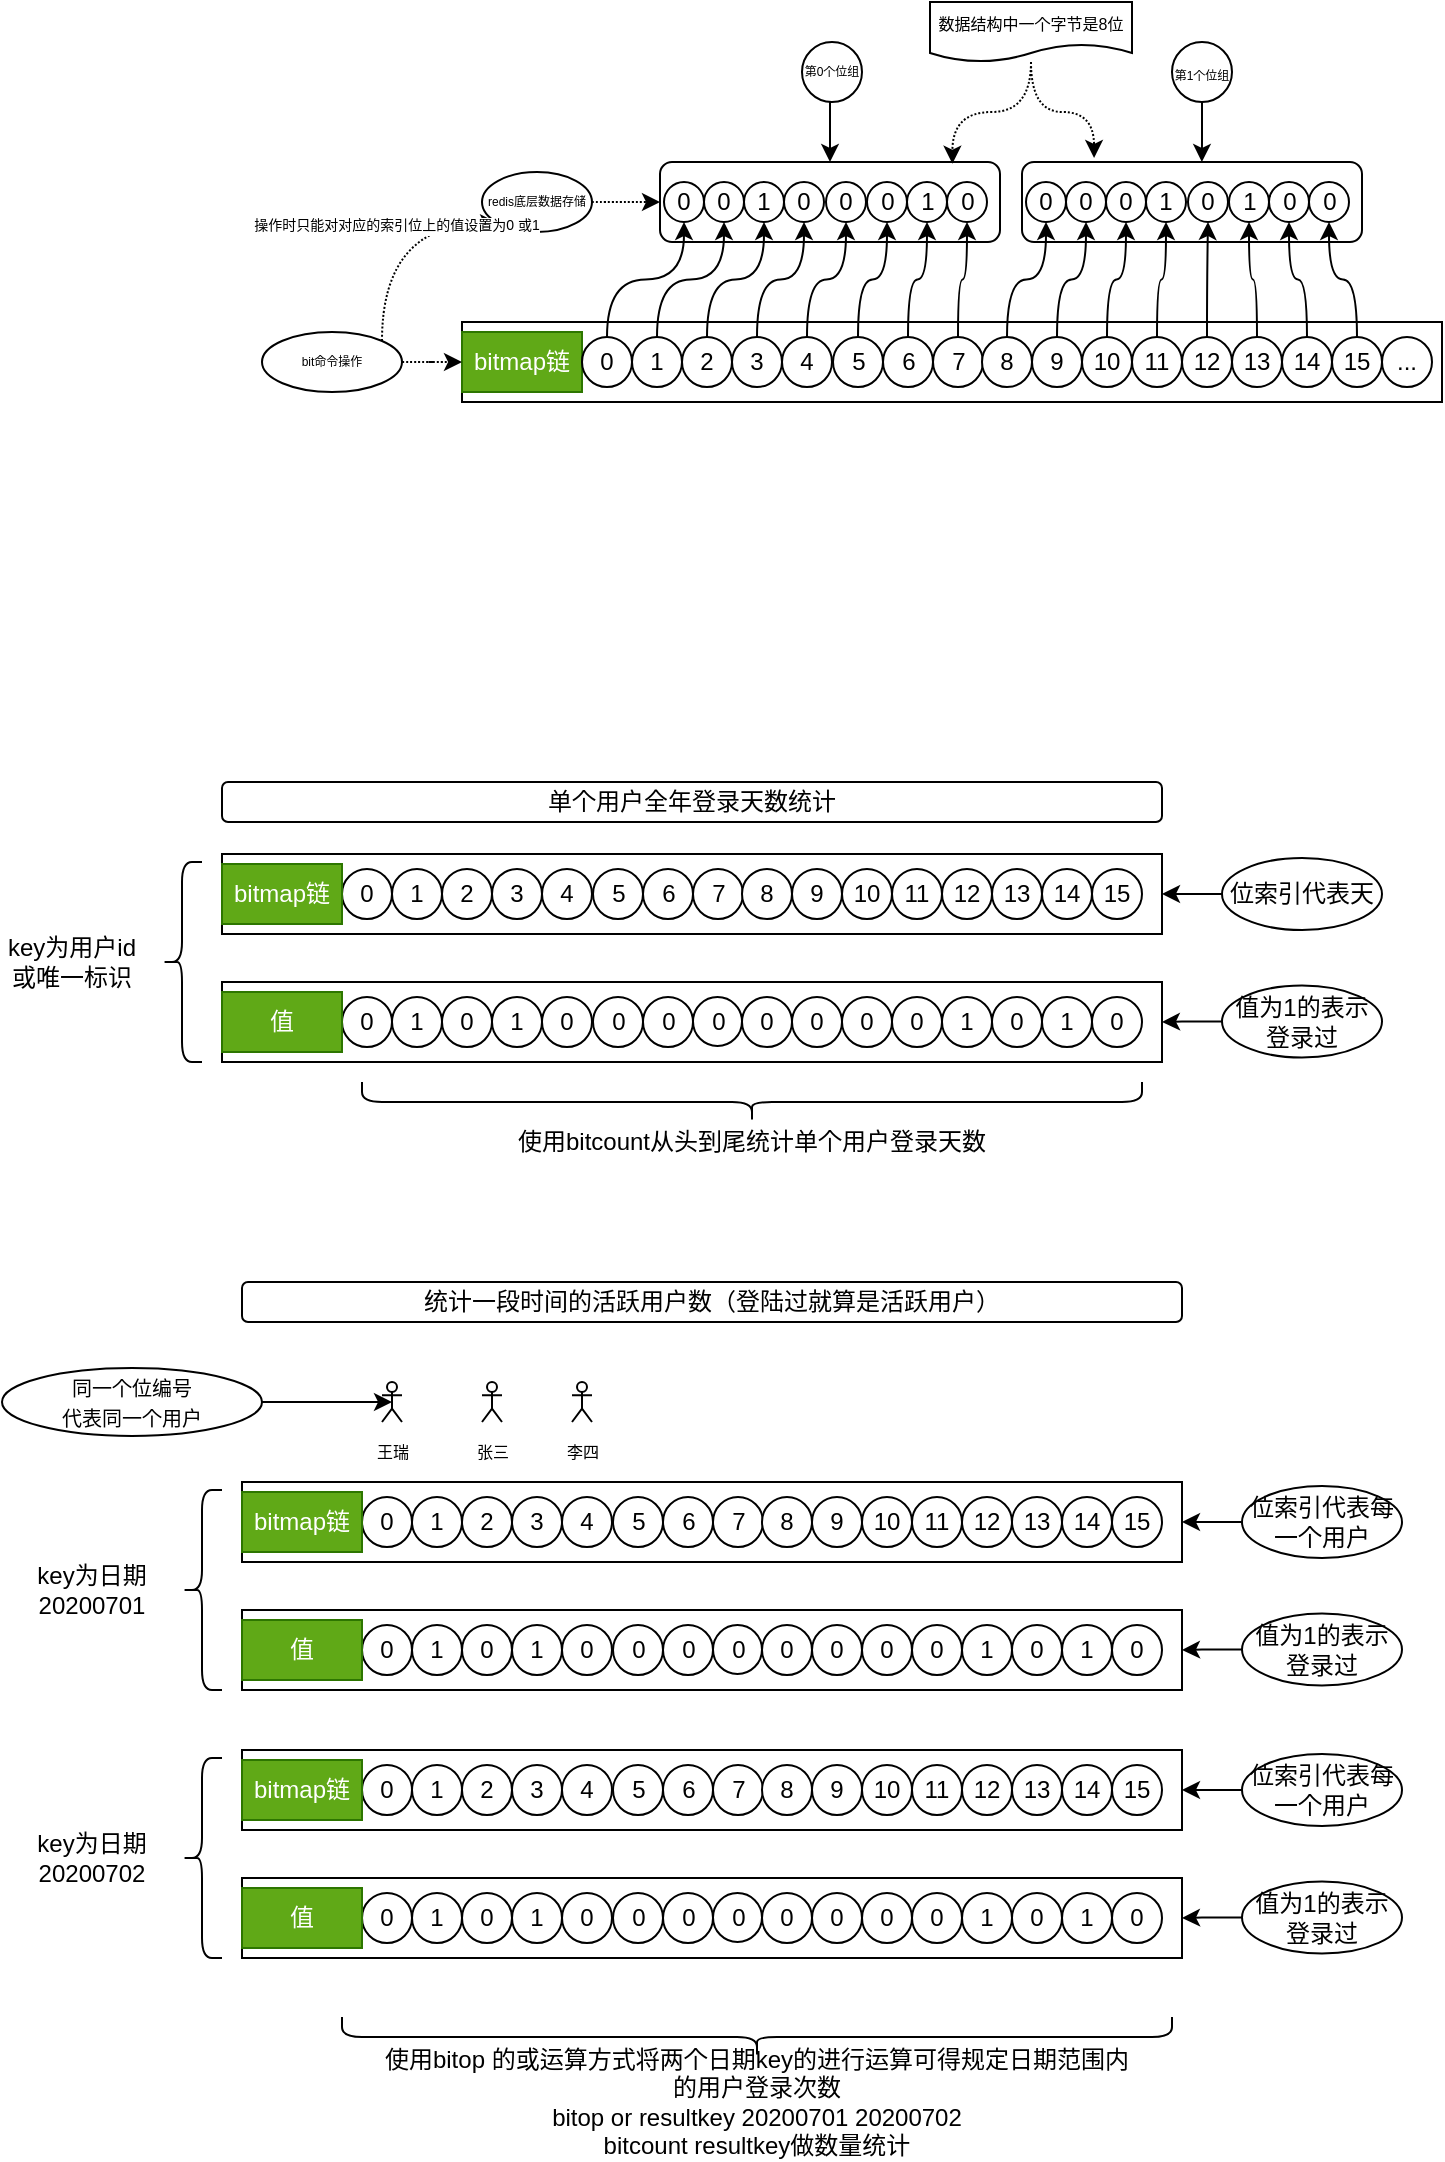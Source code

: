 <mxfile version="13.3.5" type="device"><diagram id="A6PRHj5YAIt4i4Cp0QcX" name="Page-1"><mxGraphModel dx="1576" dy="563" grid="1" gridSize="10" guides="1" tooltips="1" connect="1" arrows="1" fold="1" page="1" pageScale="1" pageWidth="827" pageHeight="1169" math="0" shadow="0"><root><mxCell id="0"/><mxCell id="1" parent="0"/><mxCell id="2470oR53ePJFL-Q6eZkS-3" value="" style="rounded=0;whiteSpace=wrap;html=1;" parent="1" vertex="1"><mxGeometry x="60" y="280" width="490" height="40" as="geometry"/></mxCell><mxCell id="2470oR53ePJFL-Q6eZkS-70" style="edgeStyle=orthogonalEdgeStyle;rounded=0;orthogonalLoop=1;jettySize=auto;html=1;exitX=0.5;exitY=1;exitDx=0;exitDy=0;entryX=0.5;entryY=0;entryDx=0;entryDy=0;fontSize=6;" parent="1" source="2470oR53ePJFL-Q6eZkS-4" target="2470oR53ePJFL-Q6eZkS-1" edge="1"><mxGeometry relative="1" as="geometry"/></mxCell><mxCell id="2470oR53ePJFL-Q6eZkS-4" value="第0个位组" style="ellipse;whiteSpace=wrap;html=1;aspect=fixed;fontSize=6;" parent="1" vertex="1"><mxGeometry x="230" y="140" width="30" height="30" as="geometry"/></mxCell><mxCell id="2470oR53ePJFL-Q6eZkS-71" style="edgeStyle=orthogonalEdgeStyle;rounded=0;orthogonalLoop=1;jettySize=auto;html=1;entryX=0.529;entryY=0;entryDx=0;entryDy=0;entryPerimeter=0;fontSize=6;" parent="1" source="2470oR53ePJFL-Q6eZkS-6" target="2470oR53ePJFL-Q6eZkS-61" edge="1"><mxGeometry relative="1" as="geometry"/></mxCell><mxCell id="2470oR53ePJFL-Q6eZkS-6" value="&lt;span style=&quot;font-size: 6px&quot;&gt;第1个位组&lt;/span&gt;" style="ellipse;whiteSpace=wrap;html=1;aspect=fixed;" parent="1" vertex="1"><mxGeometry x="415" y="140" width="30" height="30" as="geometry"/></mxCell><mxCell id="2470oR53ePJFL-Q6eZkS-7" value="bitmap链" style="rounded=0;whiteSpace=wrap;html=1;fillColor=#60a917;strokeColor=#2D7600;fontColor=#ffffff;" parent="1" vertex="1"><mxGeometry x="60" y="285" width="60" height="30" as="geometry"/></mxCell><mxCell id="2470oR53ePJFL-Q6eZkS-8" value="0" style="ellipse;whiteSpace=wrap;html=1;aspect=fixed;" parent="1" vertex="1"><mxGeometry x="120" y="287.5" width="25" height="25" as="geometry"/></mxCell><mxCell id="2470oR53ePJFL-Q6eZkS-9" value="1" style="ellipse;whiteSpace=wrap;html=1;aspect=fixed;" parent="1" vertex="1"><mxGeometry x="145" y="287.5" width="25" height="25" as="geometry"/></mxCell><mxCell id="2470oR53ePJFL-Q6eZkS-10" value="2" style="ellipse;whiteSpace=wrap;html=1;aspect=fixed;" parent="1" vertex="1"><mxGeometry x="170" y="287.5" width="25" height="25" as="geometry"/></mxCell><mxCell id="2470oR53ePJFL-Q6eZkS-11" value="3" style="ellipse;whiteSpace=wrap;html=1;aspect=fixed;" parent="1" vertex="1"><mxGeometry x="195" y="287.5" width="25" height="25" as="geometry"/></mxCell><mxCell id="2470oR53ePJFL-Q6eZkS-12" value="4" style="ellipse;whiteSpace=wrap;html=1;aspect=fixed;" parent="1" vertex="1"><mxGeometry x="220" y="287.5" width="25" height="25" as="geometry"/></mxCell><mxCell id="2470oR53ePJFL-Q6eZkS-13" value="5" style="ellipse;whiteSpace=wrap;html=1;aspect=fixed;" parent="1" vertex="1"><mxGeometry x="245.5" y="287.5" width="25" height="25" as="geometry"/></mxCell><mxCell id="2470oR53ePJFL-Q6eZkS-14" value="6" style="ellipse;whiteSpace=wrap;html=1;aspect=fixed;" parent="1" vertex="1"><mxGeometry x="270.5" y="287.5" width="25" height="25" as="geometry"/></mxCell><mxCell id="2470oR53ePJFL-Q6eZkS-15" value="7" style="ellipse;whiteSpace=wrap;html=1;aspect=fixed;" parent="1" vertex="1"><mxGeometry x="295.5" y="287.5" width="25" height="25" as="geometry"/></mxCell><mxCell id="2470oR53ePJFL-Q6eZkS-16" value="8" style="ellipse;whiteSpace=wrap;html=1;aspect=fixed;" parent="1" vertex="1"><mxGeometry x="320" y="287.5" width="25" height="25" as="geometry"/></mxCell><mxCell id="2470oR53ePJFL-Q6eZkS-17" value="9" style="ellipse;whiteSpace=wrap;html=1;aspect=fixed;" parent="1" vertex="1"><mxGeometry x="345" y="287.5" width="25" height="25" as="geometry"/></mxCell><mxCell id="2470oR53ePJFL-Q6eZkS-18" value="10" style="ellipse;whiteSpace=wrap;html=1;aspect=fixed;" parent="1" vertex="1"><mxGeometry x="370" y="287.5" width="25" height="25" as="geometry"/></mxCell><mxCell id="2470oR53ePJFL-Q6eZkS-19" value="11" style="ellipse;whiteSpace=wrap;html=1;aspect=fixed;" parent="1" vertex="1"><mxGeometry x="395" y="287.5" width="25" height="25" as="geometry"/></mxCell><mxCell id="2470oR53ePJFL-Q6eZkS-20" value="12" style="ellipse;whiteSpace=wrap;html=1;aspect=fixed;" parent="1" vertex="1"><mxGeometry x="420" y="287.5" width="25" height="25" as="geometry"/></mxCell><mxCell id="2470oR53ePJFL-Q6eZkS-21" value="13" style="ellipse;whiteSpace=wrap;html=1;aspect=fixed;" parent="1" vertex="1"><mxGeometry x="445" y="287.5" width="25" height="25" as="geometry"/></mxCell><mxCell id="2470oR53ePJFL-Q6eZkS-22" value="14" style="ellipse;whiteSpace=wrap;html=1;aspect=fixed;" parent="1" vertex="1"><mxGeometry x="470" y="287.5" width="25" height="25" as="geometry"/></mxCell><mxCell id="2470oR53ePJFL-Q6eZkS-23" value="15" style="ellipse;whiteSpace=wrap;html=1;aspect=fixed;" parent="1" vertex="1"><mxGeometry x="495" y="287.5" width="25" height="25" as="geometry"/></mxCell><mxCell id="2470oR53ePJFL-Q6eZkS-24" value="..." style="ellipse;whiteSpace=wrap;html=1;aspect=fixed;gradientColor=none;" parent="1" vertex="1"><mxGeometry x="520" y="287.5" width="25" height="25" as="geometry"/></mxCell><mxCell id="2470oR53ePJFL-Q6eZkS-58" value="" style="group" parent="1" vertex="1" connectable="0"><mxGeometry x="159" y="200" width="170" height="40" as="geometry"/></mxCell><mxCell id="2470oR53ePJFL-Q6eZkS-47" value="" style="group" parent="2470oR53ePJFL-Q6eZkS-58" vertex="1" connectable="0"><mxGeometry width="170" height="40" as="geometry"/></mxCell><mxCell id="2470oR53ePJFL-Q6eZkS-1" value="" style="rounded=1;whiteSpace=wrap;html=1;" parent="2470oR53ePJFL-Q6eZkS-47" vertex="1"><mxGeometry width="170" height="40" as="geometry"/></mxCell><mxCell id="2470oR53ePJFL-Q6eZkS-30" value="0" style="ellipse;whiteSpace=wrap;html=1;aspect=fixed;" parent="2470oR53ePJFL-Q6eZkS-47" vertex="1"><mxGeometry x="2" y="10" width="20" height="20" as="geometry"/></mxCell><mxCell id="2470oR53ePJFL-Q6eZkS-31" value="0" style="ellipse;whiteSpace=wrap;html=1;aspect=fixed;" parent="2470oR53ePJFL-Q6eZkS-47" vertex="1"><mxGeometry x="22" y="10" width="20" height="20" as="geometry"/></mxCell><mxCell id="2470oR53ePJFL-Q6eZkS-32" value="1" style="ellipse;whiteSpace=wrap;html=1;aspect=fixed;" parent="2470oR53ePJFL-Q6eZkS-47" vertex="1"><mxGeometry x="42" y="10" width="20" height="20" as="geometry"/></mxCell><mxCell id="2470oR53ePJFL-Q6eZkS-33" value="0" style="ellipse;whiteSpace=wrap;html=1;aspect=fixed;" parent="2470oR53ePJFL-Q6eZkS-47" vertex="1"><mxGeometry x="62" y="10" width="20" height="20" as="geometry"/></mxCell><mxCell id="2470oR53ePJFL-Q6eZkS-34" value="0" style="ellipse;whiteSpace=wrap;html=1;aspect=fixed;" parent="2470oR53ePJFL-Q6eZkS-47" vertex="1"><mxGeometry x="103.5" y="10" width="20" height="20" as="geometry"/></mxCell><mxCell id="2470oR53ePJFL-Q6eZkS-35" value="0" style="ellipse;whiteSpace=wrap;html=1;aspect=fixed;" parent="2470oR53ePJFL-Q6eZkS-47" vertex="1"><mxGeometry x="83" y="10" width="20" height="20" as="geometry"/></mxCell><mxCell id="2470oR53ePJFL-Q6eZkS-36" value="1" style="ellipse;whiteSpace=wrap;html=1;aspect=fixed;" parent="2470oR53ePJFL-Q6eZkS-47" vertex="1"><mxGeometry x="123.5" y="10" width="20" height="20" as="geometry"/></mxCell><mxCell id="2470oR53ePJFL-Q6eZkS-37" value="0" style="ellipse;whiteSpace=wrap;html=1;aspect=fixed;" parent="2470oR53ePJFL-Q6eZkS-47" vertex="1"><mxGeometry x="143.5" y="10" width="20" height="20" as="geometry"/></mxCell><mxCell id="2470oR53ePJFL-Q6eZkS-59" value="" style="group" parent="1" vertex="1" connectable="0"><mxGeometry x="340" y="200" width="170" height="40" as="geometry"/></mxCell><mxCell id="2470oR53ePJFL-Q6eZkS-60" value="" style="group" parent="2470oR53ePJFL-Q6eZkS-59" vertex="1" connectable="0"><mxGeometry width="170" height="40" as="geometry"/></mxCell><mxCell id="2470oR53ePJFL-Q6eZkS-61" value="" style="rounded=1;whiteSpace=wrap;html=1;" parent="2470oR53ePJFL-Q6eZkS-60" vertex="1"><mxGeometry width="170" height="40" as="geometry"/></mxCell><mxCell id="2470oR53ePJFL-Q6eZkS-62" value="0" style="ellipse;whiteSpace=wrap;html=1;aspect=fixed;" parent="2470oR53ePJFL-Q6eZkS-60" vertex="1"><mxGeometry x="2" y="10" width="20" height="20" as="geometry"/></mxCell><mxCell id="2470oR53ePJFL-Q6eZkS-63" value="0" style="ellipse;whiteSpace=wrap;html=1;aspect=fixed;" parent="2470oR53ePJFL-Q6eZkS-60" vertex="1"><mxGeometry x="22" y="10" width="20" height="20" as="geometry"/></mxCell><mxCell id="2470oR53ePJFL-Q6eZkS-64" value="0" style="ellipse;whiteSpace=wrap;html=1;aspect=fixed;" parent="2470oR53ePJFL-Q6eZkS-60" vertex="1"><mxGeometry x="42" y="10" width="20" height="20" as="geometry"/></mxCell><mxCell id="2470oR53ePJFL-Q6eZkS-65" value="1" style="ellipse;whiteSpace=wrap;html=1;aspect=fixed;" parent="2470oR53ePJFL-Q6eZkS-60" vertex="1"><mxGeometry x="62" y="10" width="20" height="20" as="geometry"/></mxCell><mxCell id="2470oR53ePJFL-Q6eZkS-66" value="1" style="ellipse;whiteSpace=wrap;html=1;aspect=fixed;" parent="2470oR53ePJFL-Q6eZkS-60" vertex="1"><mxGeometry x="103.5" y="10" width="20" height="20" as="geometry"/></mxCell><mxCell id="2470oR53ePJFL-Q6eZkS-67" value="0" style="ellipse;whiteSpace=wrap;html=1;aspect=fixed;" parent="2470oR53ePJFL-Q6eZkS-60" vertex="1"><mxGeometry x="83" y="10" width="20" height="20" as="geometry"/></mxCell><mxCell id="2470oR53ePJFL-Q6eZkS-68" value="0" style="ellipse;whiteSpace=wrap;html=1;aspect=fixed;" parent="2470oR53ePJFL-Q6eZkS-60" vertex="1"><mxGeometry x="123.5" y="10" width="20" height="20" as="geometry"/></mxCell><mxCell id="2470oR53ePJFL-Q6eZkS-69" value="0" style="ellipse;whiteSpace=wrap;html=1;aspect=fixed;" parent="2470oR53ePJFL-Q6eZkS-60" vertex="1"><mxGeometry x="143.5" y="10" width="20" height="20" as="geometry"/></mxCell><mxCell id="2470oR53ePJFL-Q6eZkS-74" style="edgeStyle=orthogonalEdgeStyle;rounded=0;orthogonalLoop=1;jettySize=auto;html=1;exitX=0.5;exitY=0;exitDx=0;exitDy=0;fontSize=6;curved=1;shadow=0;sketch=0;" parent="1" source="2470oR53ePJFL-Q6eZkS-8" target="2470oR53ePJFL-Q6eZkS-30" edge="1"><mxGeometry relative="1" as="geometry"/></mxCell><mxCell id="2470oR53ePJFL-Q6eZkS-75" style="edgeStyle=orthogonalEdgeStyle;rounded=0;orthogonalLoop=1;jettySize=auto;html=1;exitX=0.5;exitY=0;exitDx=0;exitDy=0;entryX=0.5;entryY=1;entryDx=0;entryDy=0;fontSize=6;curved=1;" parent="1" source="2470oR53ePJFL-Q6eZkS-9" target="2470oR53ePJFL-Q6eZkS-31" edge="1"><mxGeometry relative="1" as="geometry"/></mxCell><mxCell id="2470oR53ePJFL-Q6eZkS-76" style="edgeStyle=orthogonalEdgeStyle;rounded=0;orthogonalLoop=1;jettySize=auto;html=1;exitX=0.5;exitY=0;exitDx=0;exitDy=0;entryX=0.5;entryY=1;entryDx=0;entryDy=0;fontSize=6;curved=1;" parent="1" source="2470oR53ePJFL-Q6eZkS-10" target="2470oR53ePJFL-Q6eZkS-32" edge="1"><mxGeometry relative="1" as="geometry"/></mxCell><mxCell id="2470oR53ePJFL-Q6eZkS-77" style="edgeStyle=orthogonalEdgeStyle;rounded=0;orthogonalLoop=1;jettySize=auto;html=1;exitX=0.5;exitY=0;exitDx=0;exitDy=0;entryX=0.5;entryY=1;entryDx=0;entryDy=0;fontSize=6;curved=1;" parent="1" source="2470oR53ePJFL-Q6eZkS-11" target="2470oR53ePJFL-Q6eZkS-33" edge="1"><mxGeometry relative="1" as="geometry"/></mxCell><mxCell id="2470oR53ePJFL-Q6eZkS-78" style="edgeStyle=orthogonalEdgeStyle;rounded=0;orthogonalLoop=1;jettySize=auto;html=1;exitX=0.5;exitY=0;exitDx=0;exitDy=0;entryX=0.5;entryY=1;entryDx=0;entryDy=0;fontSize=6;curved=1;" parent="1" source="2470oR53ePJFL-Q6eZkS-12" target="2470oR53ePJFL-Q6eZkS-35" edge="1"><mxGeometry relative="1" as="geometry"/></mxCell><mxCell id="2470oR53ePJFL-Q6eZkS-79" style="edgeStyle=orthogonalEdgeStyle;rounded=0;orthogonalLoop=1;jettySize=auto;html=1;exitX=0.5;exitY=0;exitDx=0;exitDy=0;entryX=0.5;entryY=1;entryDx=0;entryDy=0;fontSize=6;curved=1;" parent="1" source="2470oR53ePJFL-Q6eZkS-13" target="2470oR53ePJFL-Q6eZkS-34" edge="1"><mxGeometry relative="1" as="geometry"/></mxCell><mxCell id="2470oR53ePJFL-Q6eZkS-80" style="edgeStyle=orthogonalEdgeStyle;rounded=0;orthogonalLoop=1;jettySize=auto;html=1;exitX=0.5;exitY=0;exitDx=0;exitDy=0;entryX=0.5;entryY=1;entryDx=0;entryDy=0;fontSize=6;curved=1;" parent="1" source="2470oR53ePJFL-Q6eZkS-14" target="2470oR53ePJFL-Q6eZkS-36" edge="1"><mxGeometry relative="1" as="geometry"/></mxCell><mxCell id="2470oR53ePJFL-Q6eZkS-81" style="edgeStyle=orthogonalEdgeStyle;rounded=0;orthogonalLoop=1;jettySize=auto;html=1;exitX=0.5;exitY=0;exitDx=0;exitDy=0;entryX=0.5;entryY=1;entryDx=0;entryDy=0;fontSize=6;curved=1;" parent="1" source="2470oR53ePJFL-Q6eZkS-15" target="2470oR53ePJFL-Q6eZkS-37" edge="1"><mxGeometry relative="1" as="geometry"/></mxCell><mxCell id="2470oR53ePJFL-Q6eZkS-82" style="edgeStyle=orthogonalEdgeStyle;rounded=0;orthogonalLoop=1;jettySize=auto;html=1;exitX=0.5;exitY=0;exitDx=0;exitDy=0;entryX=0.5;entryY=1;entryDx=0;entryDy=0;fontSize=6;curved=1;" parent="1" source="2470oR53ePJFL-Q6eZkS-16" target="2470oR53ePJFL-Q6eZkS-62" edge="1"><mxGeometry relative="1" as="geometry"/></mxCell><mxCell id="2470oR53ePJFL-Q6eZkS-83" style="edgeStyle=orthogonalEdgeStyle;rounded=0;orthogonalLoop=1;jettySize=auto;html=1;exitX=0.5;exitY=0;exitDx=0;exitDy=0;entryX=0.5;entryY=1;entryDx=0;entryDy=0;fontSize=6;curved=1;" parent="1" source="2470oR53ePJFL-Q6eZkS-17" target="2470oR53ePJFL-Q6eZkS-63" edge="1"><mxGeometry relative="1" as="geometry"/></mxCell><mxCell id="2470oR53ePJFL-Q6eZkS-84" style="edgeStyle=orthogonalEdgeStyle;rounded=0;orthogonalLoop=1;jettySize=auto;html=1;exitX=0.5;exitY=0;exitDx=0;exitDy=0;entryX=0.5;entryY=1;entryDx=0;entryDy=0;fontSize=6;curved=1;" parent="1" source="2470oR53ePJFL-Q6eZkS-18" target="2470oR53ePJFL-Q6eZkS-64" edge="1"><mxGeometry relative="1" as="geometry"/></mxCell><mxCell id="2470oR53ePJFL-Q6eZkS-85" style="edgeStyle=orthogonalEdgeStyle;rounded=0;orthogonalLoop=1;jettySize=auto;html=1;exitX=0.5;exitY=0;exitDx=0;exitDy=0;entryX=0.5;entryY=1;entryDx=0;entryDy=0;fontSize=6;curved=1;" parent="1" source="2470oR53ePJFL-Q6eZkS-19" target="2470oR53ePJFL-Q6eZkS-65" edge="1"><mxGeometry relative="1" as="geometry"/></mxCell><mxCell id="2470oR53ePJFL-Q6eZkS-86" style="edgeStyle=orthogonalEdgeStyle;rounded=0;orthogonalLoop=1;jettySize=auto;html=1;exitX=0.5;exitY=0;exitDx=0;exitDy=0;entryX=0.5;entryY=1;entryDx=0;entryDy=0;fontSize=6;curved=1;" parent="1" source="2470oR53ePJFL-Q6eZkS-20" target="2470oR53ePJFL-Q6eZkS-67" edge="1"><mxGeometry relative="1" as="geometry"/></mxCell><mxCell id="2470oR53ePJFL-Q6eZkS-87" style="edgeStyle=orthogonalEdgeStyle;rounded=0;orthogonalLoop=1;jettySize=auto;html=1;exitX=0.5;exitY=0;exitDx=0;exitDy=0;entryX=0.5;entryY=1;entryDx=0;entryDy=0;fontSize=6;curved=1;" parent="1" source="2470oR53ePJFL-Q6eZkS-21" target="2470oR53ePJFL-Q6eZkS-66" edge="1"><mxGeometry relative="1" as="geometry"/></mxCell><mxCell id="2470oR53ePJFL-Q6eZkS-88" style="edgeStyle=orthogonalEdgeStyle;rounded=0;orthogonalLoop=1;jettySize=auto;html=1;exitX=0.5;exitY=0;exitDx=0;exitDy=0;entryX=0.5;entryY=1;entryDx=0;entryDy=0;fontSize=6;curved=1;" parent="1" source="2470oR53ePJFL-Q6eZkS-22" target="2470oR53ePJFL-Q6eZkS-68" edge="1"><mxGeometry relative="1" as="geometry"/></mxCell><mxCell id="2470oR53ePJFL-Q6eZkS-89" style="edgeStyle=orthogonalEdgeStyle;rounded=0;orthogonalLoop=1;jettySize=auto;html=1;exitX=0.5;exitY=0;exitDx=0;exitDy=0;entryX=0.5;entryY=1;entryDx=0;entryDy=0;fontSize=6;curved=1;" parent="1" source="2470oR53ePJFL-Q6eZkS-23" target="2470oR53ePJFL-Q6eZkS-69" edge="1"><mxGeometry relative="1" as="geometry"/></mxCell><mxCell id="2470oR53ePJFL-Q6eZkS-92" style="edgeStyle=orthogonalEdgeStyle;curved=1;rounded=0;orthogonalLoop=1;jettySize=auto;html=1;exitX=1;exitY=0.5;exitDx=0;exitDy=0;entryX=0;entryY=0.5;entryDx=0;entryDy=0;shadow=0;fontSize=6;dashed=1;dashPattern=1 1;" parent="1" source="2470oR53ePJFL-Q6eZkS-90" target="2470oR53ePJFL-Q6eZkS-1" edge="1"><mxGeometry relative="1" as="geometry"/></mxCell><mxCell id="2470oR53ePJFL-Q6eZkS-90" value="redis底层数据存储" style="ellipse;whiteSpace=wrap;html=1;fontSize=6;" parent="1" vertex="1"><mxGeometry x="70" y="205" width="55" height="30" as="geometry"/></mxCell><mxCell id="2470oR53ePJFL-Q6eZkS-94" style="edgeStyle=orthogonalEdgeStyle;curved=1;rounded=0;orthogonalLoop=1;jettySize=auto;html=1;entryX=0;entryY=0.5;entryDx=0;entryDy=0;shadow=0;dashed=1;dashPattern=1 1;fontSize=6;" parent="1" source="2470oR53ePJFL-Q6eZkS-93" target="2470oR53ePJFL-Q6eZkS-7" edge="1"><mxGeometry relative="1" as="geometry"/></mxCell><mxCell id="2470oR53ePJFL-Q6eZkS-99" style="edgeStyle=orthogonalEdgeStyle;curved=1;rounded=0;orthogonalLoop=1;jettySize=auto;html=1;entryX=0;entryY=1;entryDx=0;entryDy=0;shadow=0;dashed=1;dashPattern=1 1;fontSize=6;" parent="1" source="2470oR53ePJFL-Q6eZkS-93" target="2470oR53ePJFL-Q6eZkS-90" edge="1"><mxGeometry relative="1" as="geometry"><Array as="points"><mxPoint x="20" y="300"/><mxPoint x="20" y="231"/></Array></mxGeometry></mxCell><mxCell id="2470oR53ePJFL-Q6eZkS-100" value="&lt;font style=&quot;font-size: 7px&quot;&gt;操作时只能对对应的索引位上的值设置为0 或1&lt;/font&gt;" style="edgeLabel;html=1;align=center;verticalAlign=middle;resizable=0;points=[];fontSize=6;" parent="2470oR53ePJFL-Q6eZkS-99" vertex="1" connectable="0"><mxGeometry x="-0.018" y="-7" relative="1" as="geometry"><mxPoint as="offset"/></mxGeometry></mxCell><mxCell id="2470oR53ePJFL-Q6eZkS-93" value="bit命令操作" style="ellipse;whiteSpace=wrap;html=1;fontSize=6;" parent="1" vertex="1"><mxGeometry x="-40" y="285" width="70" height="30" as="geometry"/></mxCell><mxCell id="2470oR53ePJFL-Q6eZkS-97" style="edgeStyle=orthogonalEdgeStyle;curved=1;rounded=0;orthogonalLoop=1;jettySize=auto;html=1;entryX=0.86;entryY=0.021;entryDx=0;entryDy=0;entryPerimeter=0;shadow=0;dashed=1;dashPattern=1 1;fontSize=6;" parent="1" source="2470oR53ePJFL-Q6eZkS-96" target="2470oR53ePJFL-Q6eZkS-1" edge="1"><mxGeometry relative="1" as="geometry"/></mxCell><mxCell id="2470oR53ePJFL-Q6eZkS-98" style="edgeStyle=orthogonalEdgeStyle;curved=1;rounded=0;orthogonalLoop=1;jettySize=auto;html=1;entryX=0.212;entryY=-0.05;entryDx=0;entryDy=0;entryPerimeter=0;shadow=0;dashed=1;dashPattern=1 1;fontSize=6;" parent="1" source="2470oR53ePJFL-Q6eZkS-96" target="2470oR53ePJFL-Q6eZkS-61" edge="1"><mxGeometry relative="1" as="geometry"/></mxCell><mxCell id="2470oR53ePJFL-Q6eZkS-96" value="&lt;font style=&quot;font-size: 8px&quot;&gt;数据结构中一个字节是8位&lt;/font&gt;" style="shape=document;whiteSpace=wrap;html=1;boundedLbl=1;fontSize=6;" parent="1" vertex="1"><mxGeometry x="294" y="120" width="101" height="30" as="geometry"/></mxCell><mxCell id="e6FdTyw-7Au4OAP0OUA2-62" value="" style="group" vertex="1" connectable="0" parent="1"><mxGeometry x="-170" y="510" width="690" height="190" as="geometry"/></mxCell><mxCell id="e6FdTyw-7Au4OAP0OUA2-1" value="单个用户全年登录天数统计" style="rounded=1;whiteSpace=wrap;html=1;" vertex="1" parent="e6FdTyw-7Au4OAP0OUA2-62"><mxGeometry x="110" width="470" height="20" as="geometry"/></mxCell><mxCell id="e6FdTyw-7Au4OAP0OUA2-2" value="" style="rounded=0;whiteSpace=wrap;html=1;" vertex="1" parent="e6FdTyw-7Au4OAP0OUA2-62"><mxGeometry x="110" y="36" width="470" height="40" as="geometry"/></mxCell><mxCell id="e6FdTyw-7Au4OAP0OUA2-3" value="0" style="ellipse;whiteSpace=wrap;html=1;aspect=fixed;" vertex="1" parent="e6FdTyw-7Au4OAP0OUA2-62"><mxGeometry x="170" y="43.5" width="25" height="25" as="geometry"/></mxCell><mxCell id="e6FdTyw-7Au4OAP0OUA2-4" value="1" style="ellipse;whiteSpace=wrap;html=1;aspect=fixed;" vertex="1" parent="e6FdTyw-7Au4OAP0OUA2-62"><mxGeometry x="195" y="43.5" width="25" height="25" as="geometry"/></mxCell><mxCell id="e6FdTyw-7Au4OAP0OUA2-5" value="2" style="ellipse;whiteSpace=wrap;html=1;aspect=fixed;" vertex="1" parent="e6FdTyw-7Au4OAP0OUA2-62"><mxGeometry x="220" y="43.5" width="25" height="25" as="geometry"/></mxCell><mxCell id="e6FdTyw-7Au4OAP0OUA2-6" value="3" style="ellipse;whiteSpace=wrap;html=1;aspect=fixed;" vertex="1" parent="e6FdTyw-7Au4OAP0OUA2-62"><mxGeometry x="245" y="43.5" width="25" height="25" as="geometry"/></mxCell><mxCell id="e6FdTyw-7Au4OAP0OUA2-7" value="4" style="ellipse;whiteSpace=wrap;html=1;aspect=fixed;" vertex="1" parent="e6FdTyw-7Au4OAP0OUA2-62"><mxGeometry x="270" y="43.5" width="25" height="25" as="geometry"/></mxCell><mxCell id="e6FdTyw-7Au4OAP0OUA2-8" value="5" style="ellipse;whiteSpace=wrap;html=1;aspect=fixed;" vertex="1" parent="e6FdTyw-7Au4OAP0OUA2-62"><mxGeometry x="295.5" y="43.5" width="25" height="25" as="geometry"/></mxCell><mxCell id="e6FdTyw-7Au4OAP0OUA2-9" value="6" style="ellipse;whiteSpace=wrap;html=1;aspect=fixed;" vertex="1" parent="e6FdTyw-7Au4OAP0OUA2-62"><mxGeometry x="320.5" y="43.5" width="25" height="25" as="geometry"/></mxCell><mxCell id="e6FdTyw-7Au4OAP0OUA2-10" value="7" style="ellipse;whiteSpace=wrap;html=1;aspect=fixed;" vertex="1" parent="e6FdTyw-7Au4OAP0OUA2-62"><mxGeometry x="345.5" y="43.5" width="25" height="25" as="geometry"/></mxCell><mxCell id="e6FdTyw-7Au4OAP0OUA2-11" value="8" style="ellipse;whiteSpace=wrap;html=1;aspect=fixed;" vertex="1" parent="e6FdTyw-7Au4OAP0OUA2-62"><mxGeometry x="370" y="43.5" width="25" height="25" as="geometry"/></mxCell><mxCell id="e6FdTyw-7Au4OAP0OUA2-12" value="9" style="ellipse;whiteSpace=wrap;html=1;aspect=fixed;" vertex="1" parent="e6FdTyw-7Au4OAP0OUA2-62"><mxGeometry x="395" y="43.5" width="25" height="25" as="geometry"/></mxCell><mxCell id="e6FdTyw-7Au4OAP0OUA2-13" value="10" style="ellipse;whiteSpace=wrap;html=1;aspect=fixed;" vertex="1" parent="e6FdTyw-7Au4OAP0OUA2-62"><mxGeometry x="420" y="43.5" width="25" height="25" as="geometry"/></mxCell><mxCell id="e6FdTyw-7Au4OAP0OUA2-14" value="11" style="ellipse;whiteSpace=wrap;html=1;aspect=fixed;" vertex="1" parent="e6FdTyw-7Au4OAP0OUA2-62"><mxGeometry x="445" y="43.5" width="25" height="25" as="geometry"/></mxCell><mxCell id="e6FdTyw-7Au4OAP0OUA2-15" value="12" style="ellipse;whiteSpace=wrap;html=1;aspect=fixed;" vertex="1" parent="e6FdTyw-7Au4OAP0OUA2-62"><mxGeometry x="470" y="43.5" width="25" height="25" as="geometry"/></mxCell><mxCell id="e6FdTyw-7Au4OAP0OUA2-16" value="13" style="ellipse;whiteSpace=wrap;html=1;aspect=fixed;" vertex="1" parent="e6FdTyw-7Au4OAP0OUA2-62"><mxGeometry x="495" y="43.5" width="25" height="25" as="geometry"/></mxCell><mxCell id="e6FdTyw-7Au4OAP0OUA2-17" value="14" style="ellipse;whiteSpace=wrap;html=1;aspect=fixed;" vertex="1" parent="e6FdTyw-7Au4OAP0OUA2-62"><mxGeometry x="520" y="43.5" width="25" height="25" as="geometry"/></mxCell><mxCell id="e6FdTyw-7Au4OAP0OUA2-18" value="15" style="ellipse;whiteSpace=wrap;html=1;aspect=fixed;" vertex="1" parent="e6FdTyw-7Au4OAP0OUA2-62"><mxGeometry x="545" y="43.5" width="25" height="25" as="geometry"/></mxCell><mxCell id="e6FdTyw-7Au4OAP0OUA2-20" value="bitmap链" style="rounded=0;whiteSpace=wrap;html=1;fillColor=#60a917;strokeColor=#2D7600;fontColor=#ffffff;" vertex="1" parent="e6FdTyw-7Au4OAP0OUA2-62"><mxGeometry x="110" y="41" width="60" height="30" as="geometry"/></mxCell><mxCell id="e6FdTyw-7Au4OAP0OUA2-24" style="edgeStyle=orthogonalEdgeStyle;rounded=0;orthogonalLoop=1;jettySize=auto;html=1;entryX=1;entryY=0.5;entryDx=0;entryDy=0;" edge="1" parent="e6FdTyw-7Au4OAP0OUA2-62" source="e6FdTyw-7Au4OAP0OUA2-23" target="e6FdTyw-7Au4OAP0OUA2-2"><mxGeometry relative="1" as="geometry"/></mxCell><mxCell id="e6FdTyw-7Au4OAP0OUA2-23" value="位索引代表天" style="ellipse;whiteSpace=wrap;html=1;" vertex="1" parent="e6FdTyw-7Au4OAP0OUA2-62"><mxGeometry x="610" y="38" width="80" height="36" as="geometry"/></mxCell><mxCell id="e6FdTyw-7Au4OAP0OUA2-37" value="" style="rounded=0;whiteSpace=wrap;html=1;" vertex="1" parent="e6FdTyw-7Au4OAP0OUA2-62"><mxGeometry x="110" y="100" width="470" height="40" as="geometry"/></mxCell><mxCell id="e6FdTyw-7Au4OAP0OUA2-38" value="0" style="ellipse;whiteSpace=wrap;html=1;aspect=fixed;" vertex="1" parent="e6FdTyw-7Au4OAP0OUA2-62"><mxGeometry x="170" y="107.5" width="25" height="25" as="geometry"/></mxCell><mxCell id="e6FdTyw-7Au4OAP0OUA2-39" value="1" style="ellipse;whiteSpace=wrap;html=1;aspect=fixed;" vertex="1" parent="e6FdTyw-7Au4OAP0OUA2-62"><mxGeometry x="195" y="107.5" width="25" height="25" as="geometry"/></mxCell><mxCell id="e6FdTyw-7Au4OAP0OUA2-40" value="0" style="ellipse;whiteSpace=wrap;html=1;aspect=fixed;" vertex="1" parent="e6FdTyw-7Au4OAP0OUA2-62"><mxGeometry x="220" y="107.5" width="25" height="25" as="geometry"/></mxCell><mxCell id="e6FdTyw-7Au4OAP0OUA2-41" value="1" style="ellipse;whiteSpace=wrap;html=1;aspect=fixed;" vertex="1" parent="e6FdTyw-7Au4OAP0OUA2-62"><mxGeometry x="245" y="107.5" width="25" height="25" as="geometry"/></mxCell><mxCell id="e6FdTyw-7Au4OAP0OUA2-42" value="0" style="ellipse;whiteSpace=wrap;html=1;aspect=fixed;" vertex="1" parent="e6FdTyw-7Au4OAP0OUA2-62"><mxGeometry x="270" y="107.5" width="25" height="25" as="geometry"/></mxCell><mxCell id="e6FdTyw-7Au4OAP0OUA2-43" value="0" style="ellipse;whiteSpace=wrap;html=1;aspect=fixed;" vertex="1" parent="e6FdTyw-7Au4OAP0OUA2-62"><mxGeometry x="295.5" y="107.5" width="25" height="25" as="geometry"/></mxCell><mxCell id="e6FdTyw-7Au4OAP0OUA2-44" value="0" style="ellipse;whiteSpace=wrap;html=1;aspect=fixed;" vertex="1" parent="e6FdTyw-7Au4OAP0OUA2-62"><mxGeometry x="320.5" y="107.5" width="25" height="25" as="geometry"/></mxCell><mxCell id="e6FdTyw-7Au4OAP0OUA2-45" value="0" style="ellipse;whiteSpace=wrap;html=1;aspect=fixed;" vertex="1" parent="e6FdTyw-7Au4OAP0OUA2-62"><mxGeometry x="345.5" y="107.5" width="24.5" height="24.5" as="geometry"/></mxCell><mxCell id="e6FdTyw-7Au4OAP0OUA2-46" value="0" style="ellipse;whiteSpace=wrap;html=1;aspect=fixed;" vertex="1" parent="e6FdTyw-7Au4OAP0OUA2-62"><mxGeometry x="370" y="107.5" width="25" height="25" as="geometry"/></mxCell><mxCell id="e6FdTyw-7Au4OAP0OUA2-47" value="0" style="ellipse;whiteSpace=wrap;html=1;aspect=fixed;" vertex="1" parent="e6FdTyw-7Au4OAP0OUA2-62"><mxGeometry x="395" y="107.5" width="25" height="25" as="geometry"/></mxCell><mxCell id="e6FdTyw-7Au4OAP0OUA2-48" value="0" style="ellipse;whiteSpace=wrap;html=1;aspect=fixed;" vertex="1" parent="e6FdTyw-7Au4OAP0OUA2-62"><mxGeometry x="420" y="107.5" width="25" height="25" as="geometry"/></mxCell><mxCell id="e6FdTyw-7Au4OAP0OUA2-49" value="0" style="ellipse;whiteSpace=wrap;html=1;aspect=fixed;" vertex="1" parent="e6FdTyw-7Au4OAP0OUA2-62"><mxGeometry x="445" y="107.5" width="25" height="25" as="geometry"/></mxCell><mxCell id="e6FdTyw-7Au4OAP0OUA2-50" value="1" style="ellipse;whiteSpace=wrap;html=1;aspect=fixed;" vertex="1" parent="e6FdTyw-7Au4OAP0OUA2-62"><mxGeometry x="470" y="107.5" width="25" height="25" as="geometry"/></mxCell><mxCell id="e6FdTyw-7Au4OAP0OUA2-51" value="0" style="ellipse;whiteSpace=wrap;html=1;aspect=fixed;" vertex="1" parent="e6FdTyw-7Au4OAP0OUA2-62"><mxGeometry x="495" y="107.5" width="25" height="25" as="geometry"/></mxCell><mxCell id="e6FdTyw-7Au4OAP0OUA2-52" value="1" style="ellipse;whiteSpace=wrap;html=1;aspect=fixed;" vertex="1" parent="e6FdTyw-7Au4OAP0OUA2-62"><mxGeometry x="520" y="107.5" width="25" height="25" as="geometry"/></mxCell><mxCell id="e6FdTyw-7Au4OAP0OUA2-53" value="0" style="ellipse;whiteSpace=wrap;html=1;aspect=fixed;" vertex="1" parent="e6FdTyw-7Au4OAP0OUA2-62"><mxGeometry x="545" y="107.5" width="25" height="25" as="geometry"/></mxCell><mxCell id="e6FdTyw-7Au4OAP0OUA2-54" value="值" style="rounded=0;whiteSpace=wrap;html=1;fillColor=#60a917;strokeColor=#2D7600;fontColor=#ffffff;" vertex="1" parent="e6FdTyw-7Au4OAP0OUA2-62"><mxGeometry x="110" y="105" width="60" height="30" as="geometry"/></mxCell><mxCell id="e6FdTyw-7Au4OAP0OUA2-56" style="edgeStyle=orthogonalEdgeStyle;rounded=0;orthogonalLoop=1;jettySize=auto;html=1;entryX=1;entryY=0.5;entryDx=0;entryDy=0;" edge="1" parent="e6FdTyw-7Au4OAP0OUA2-62" source="e6FdTyw-7Au4OAP0OUA2-55" target="e6FdTyw-7Au4OAP0OUA2-37"><mxGeometry relative="1" as="geometry"/></mxCell><mxCell id="e6FdTyw-7Au4OAP0OUA2-55" value="值为1的表示登录过" style="ellipse;whiteSpace=wrap;html=1;" vertex="1" parent="e6FdTyw-7Au4OAP0OUA2-62"><mxGeometry x="610" y="101.75" width="80" height="36" as="geometry"/></mxCell><mxCell id="e6FdTyw-7Au4OAP0OUA2-59" value="" style="group" vertex="1" connectable="0" parent="e6FdTyw-7Au4OAP0OUA2-62"><mxGeometry y="40" width="100" height="100" as="geometry"/></mxCell><mxCell id="e6FdTyw-7Au4OAP0OUA2-57" value="" style="shape=curlyBracket;whiteSpace=wrap;html=1;rounded=1;" vertex="1" parent="e6FdTyw-7Au4OAP0OUA2-59"><mxGeometry x="80" width="20" height="100" as="geometry"/></mxCell><mxCell id="e6FdTyw-7Au4OAP0OUA2-58" value="key为用户id或唯一标识" style="text;html=1;strokeColor=none;fillColor=none;align=center;verticalAlign=middle;whiteSpace=wrap;rounded=0;" vertex="1" parent="e6FdTyw-7Au4OAP0OUA2-59"><mxGeometry y="40" width="70" height="20" as="geometry"/></mxCell><mxCell id="e6FdTyw-7Au4OAP0OUA2-60" value="" style="shape=curlyBracket;whiteSpace=wrap;html=1;rounded=1;rotation=-90;" vertex="1" parent="e6FdTyw-7Au4OAP0OUA2-62"><mxGeometry x="365" y="-35" width="20" height="390" as="geometry"/></mxCell><mxCell id="e6FdTyw-7Au4OAP0OUA2-61" value="使用bitcount从头到尾统计单个用户登录天数" style="text;html=1;strokeColor=none;fillColor=none;align=center;verticalAlign=middle;whiteSpace=wrap;rounded=0;" vertex="1" parent="e6FdTyw-7Au4OAP0OUA2-62"><mxGeometry x="205" y="170" width="340" height="20" as="geometry"/></mxCell><mxCell id="e6FdTyw-7Au4OAP0OUA2-64" value="统计一段时间的活跃用户数（登陆过就算是活跃用户）" style="rounded=1;whiteSpace=wrap;html=1;" vertex="1" parent="1"><mxGeometry x="-50" y="760" width="470" height="20" as="geometry"/></mxCell><mxCell id="e6FdTyw-7Au4OAP0OUA2-110" value="" style="group" vertex="1" connectable="0" parent="1"><mxGeometry x="-160" y="860" width="690" height="104" as="geometry"/></mxCell><mxCell id="e6FdTyw-7Au4OAP0OUA2-65" value="" style="rounded=0;whiteSpace=wrap;html=1;" vertex="1" parent="e6FdTyw-7Au4OAP0OUA2-110"><mxGeometry x="110" width="470" height="40" as="geometry"/></mxCell><mxCell id="e6FdTyw-7Au4OAP0OUA2-66" value="0" style="ellipse;whiteSpace=wrap;html=1;aspect=fixed;" vertex="1" parent="e6FdTyw-7Au4OAP0OUA2-110"><mxGeometry x="170" y="7.5" width="25" height="25" as="geometry"/></mxCell><mxCell id="e6FdTyw-7Au4OAP0OUA2-67" value="1" style="ellipse;whiteSpace=wrap;html=1;aspect=fixed;" vertex="1" parent="e6FdTyw-7Au4OAP0OUA2-110"><mxGeometry x="195" y="7.5" width="25" height="25" as="geometry"/></mxCell><mxCell id="e6FdTyw-7Au4OAP0OUA2-68" value="2" style="ellipse;whiteSpace=wrap;html=1;aspect=fixed;" vertex="1" parent="e6FdTyw-7Au4OAP0OUA2-110"><mxGeometry x="220" y="7.5" width="25" height="25" as="geometry"/></mxCell><mxCell id="e6FdTyw-7Au4OAP0OUA2-69" value="3" style="ellipse;whiteSpace=wrap;html=1;aspect=fixed;" vertex="1" parent="e6FdTyw-7Au4OAP0OUA2-110"><mxGeometry x="245" y="7.5" width="25" height="25" as="geometry"/></mxCell><mxCell id="e6FdTyw-7Au4OAP0OUA2-70" value="4" style="ellipse;whiteSpace=wrap;html=1;aspect=fixed;" vertex="1" parent="e6FdTyw-7Au4OAP0OUA2-110"><mxGeometry x="270" y="7.5" width="25" height="25" as="geometry"/></mxCell><mxCell id="e6FdTyw-7Au4OAP0OUA2-71" value="5" style="ellipse;whiteSpace=wrap;html=1;aspect=fixed;" vertex="1" parent="e6FdTyw-7Au4OAP0OUA2-110"><mxGeometry x="295.5" y="7.5" width="25" height="25" as="geometry"/></mxCell><mxCell id="e6FdTyw-7Au4OAP0OUA2-72" value="6" style="ellipse;whiteSpace=wrap;html=1;aspect=fixed;" vertex="1" parent="e6FdTyw-7Au4OAP0OUA2-110"><mxGeometry x="320.5" y="7.5" width="25" height="25" as="geometry"/></mxCell><mxCell id="e6FdTyw-7Au4OAP0OUA2-73" value="7" style="ellipse;whiteSpace=wrap;html=1;aspect=fixed;" vertex="1" parent="e6FdTyw-7Au4OAP0OUA2-110"><mxGeometry x="345.5" y="7.5" width="25" height="25" as="geometry"/></mxCell><mxCell id="e6FdTyw-7Au4OAP0OUA2-74" value="8" style="ellipse;whiteSpace=wrap;html=1;aspect=fixed;" vertex="1" parent="e6FdTyw-7Au4OAP0OUA2-110"><mxGeometry x="370" y="7.5" width="25" height="25" as="geometry"/></mxCell><mxCell id="e6FdTyw-7Au4OAP0OUA2-75" value="9" style="ellipse;whiteSpace=wrap;html=1;aspect=fixed;" vertex="1" parent="e6FdTyw-7Au4OAP0OUA2-110"><mxGeometry x="395" y="7.5" width="25" height="25" as="geometry"/></mxCell><mxCell id="e6FdTyw-7Au4OAP0OUA2-76" value="10" style="ellipse;whiteSpace=wrap;html=1;aspect=fixed;" vertex="1" parent="e6FdTyw-7Au4OAP0OUA2-110"><mxGeometry x="420" y="7.5" width="25" height="25" as="geometry"/></mxCell><mxCell id="e6FdTyw-7Au4OAP0OUA2-77" value="11" style="ellipse;whiteSpace=wrap;html=1;aspect=fixed;" vertex="1" parent="e6FdTyw-7Au4OAP0OUA2-110"><mxGeometry x="445" y="7.5" width="25" height="25" as="geometry"/></mxCell><mxCell id="e6FdTyw-7Au4OAP0OUA2-78" value="12" style="ellipse;whiteSpace=wrap;html=1;aspect=fixed;" vertex="1" parent="e6FdTyw-7Au4OAP0OUA2-110"><mxGeometry x="470" y="7.5" width="25" height="25" as="geometry"/></mxCell><mxCell id="e6FdTyw-7Au4OAP0OUA2-79" value="13" style="ellipse;whiteSpace=wrap;html=1;aspect=fixed;" vertex="1" parent="e6FdTyw-7Au4OAP0OUA2-110"><mxGeometry x="495" y="7.5" width="25" height="25" as="geometry"/></mxCell><mxCell id="e6FdTyw-7Au4OAP0OUA2-80" value="14" style="ellipse;whiteSpace=wrap;html=1;aspect=fixed;" vertex="1" parent="e6FdTyw-7Au4OAP0OUA2-110"><mxGeometry x="520" y="7.5" width="25" height="25" as="geometry"/></mxCell><mxCell id="e6FdTyw-7Au4OAP0OUA2-81" value="15" style="ellipse;whiteSpace=wrap;html=1;aspect=fixed;" vertex="1" parent="e6FdTyw-7Au4OAP0OUA2-110"><mxGeometry x="545" y="7.5" width="25" height="25" as="geometry"/></mxCell><mxCell id="e6FdTyw-7Au4OAP0OUA2-82" value="bitmap链" style="rounded=0;whiteSpace=wrap;html=1;fillColor=#60a917;strokeColor=#2D7600;fontColor=#ffffff;" vertex="1" parent="e6FdTyw-7Au4OAP0OUA2-110"><mxGeometry x="110" y="5" width="60" height="30" as="geometry"/></mxCell><mxCell id="e6FdTyw-7Au4OAP0OUA2-83" style="edgeStyle=orthogonalEdgeStyle;rounded=0;orthogonalLoop=1;jettySize=auto;html=1;entryX=1;entryY=0.5;entryDx=0;entryDy=0;" edge="1" parent="e6FdTyw-7Au4OAP0OUA2-110" source="e6FdTyw-7Au4OAP0OUA2-84" target="e6FdTyw-7Au4OAP0OUA2-65"><mxGeometry relative="1" as="geometry"/></mxCell><mxCell id="e6FdTyw-7Au4OAP0OUA2-84" value="位索引代表每一个用户" style="ellipse;whiteSpace=wrap;html=1;" vertex="1" parent="e6FdTyw-7Au4OAP0OUA2-110"><mxGeometry x="610" y="2" width="80" height="36" as="geometry"/></mxCell><mxCell id="e6FdTyw-7Au4OAP0OUA2-85" value="" style="rounded=0;whiteSpace=wrap;html=1;" vertex="1" parent="e6FdTyw-7Au4OAP0OUA2-110"><mxGeometry x="110" y="64" width="470" height="40" as="geometry"/></mxCell><mxCell id="e6FdTyw-7Au4OAP0OUA2-86" value="0" style="ellipse;whiteSpace=wrap;html=1;aspect=fixed;" vertex="1" parent="e6FdTyw-7Au4OAP0OUA2-110"><mxGeometry x="170" y="71.5" width="25" height="25" as="geometry"/></mxCell><mxCell id="e6FdTyw-7Au4OAP0OUA2-87" value="1" style="ellipse;whiteSpace=wrap;html=1;aspect=fixed;" vertex="1" parent="e6FdTyw-7Au4OAP0OUA2-110"><mxGeometry x="195" y="71.5" width="25" height="25" as="geometry"/></mxCell><mxCell id="e6FdTyw-7Au4OAP0OUA2-88" value="0" style="ellipse;whiteSpace=wrap;html=1;aspect=fixed;" vertex="1" parent="e6FdTyw-7Au4OAP0OUA2-110"><mxGeometry x="220" y="71.5" width="25" height="25" as="geometry"/></mxCell><mxCell id="e6FdTyw-7Au4OAP0OUA2-89" value="1" style="ellipse;whiteSpace=wrap;html=1;aspect=fixed;" vertex="1" parent="e6FdTyw-7Au4OAP0OUA2-110"><mxGeometry x="245" y="71.5" width="25" height="25" as="geometry"/></mxCell><mxCell id="e6FdTyw-7Au4OAP0OUA2-90" value="0" style="ellipse;whiteSpace=wrap;html=1;aspect=fixed;" vertex="1" parent="e6FdTyw-7Au4OAP0OUA2-110"><mxGeometry x="270" y="71.5" width="25" height="25" as="geometry"/></mxCell><mxCell id="e6FdTyw-7Au4OAP0OUA2-91" value="0" style="ellipse;whiteSpace=wrap;html=1;aspect=fixed;" vertex="1" parent="e6FdTyw-7Au4OAP0OUA2-110"><mxGeometry x="295.5" y="71.5" width="25" height="25" as="geometry"/></mxCell><mxCell id="e6FdTyw-7Au4OAP0OUA2-92" value="0" style="ellipse;whiteSpace=wrap;html=1;aspect=fixed;" vertex="1" parent="e6FdTyw-7Au4OAP0OUA2-110"><mxGeometry x="320.5" y="71.5" width="25" height="25" as="geometry"/></mxCell><mxCell id="e6FdTyw-7Au4OAP0OUA2-93" value="0" style="ellipse;whiteSpace=wrap;html=1;aspect=fixed;" vertex="1" parent="e6FdTyw-7Au4OAP0OUA2-110"><mxGeometry x="345.5" y="71.5" width="24.5" height="24.5" as="geometry"/></mxCell><mxCell id="e6FdTyw-7Au4OAP0OUA2-94" value="0" style="ellipse;whiteSpace=wrap;html=1;aspect=fixed;" vertex="1" parent="e6FdTyw-7Au4OAP0OUA2-110"><mxGeometry x="370" y="71.5" width="25" height="25" as="geometry"/></mxCell><mxCell id="e6FdTyw-7Au4OAP0OUA2-95" value="0" style="ellipse;whiteSpace=wrap;html=1;aspect=fixed;" vertex="1" parent="e6FdTyw-7Au4OAP0OUA2-110"><mxGeometry x="395" y="71.5" width="25" height="25" as="geometry"/></mxCell><mxCell id="e6FdTyw-7Au4OAP0OUA2-96" value="0" style="ellipse;whiteSpace=wrap;html=1;aspect=fixed;" vertex="1" parent="e6FdTyw-7Au4OAP0OUA2-110"><mxGeometry x="420" y="71.5" width="25" height="25" as="geometry"/></mxCell><mxCell id="e6FdTyw-7Au4OAP0OUA2-97" value="0" style="ellipse;whiteSpace=wrap;html=1;aspect=fixed;" vertex="1" parent="e6FdTyw-7Au4OAP0OUA2-110"><mxGeometry x="445" y="71.5" width="25" height="25" as="geometry"/></mxCell><mxCell id="e6FdTyw-7Au4OAP0OUA2-98" value="1" style="ellipse;whiteSpace=wrap;html=1;aspect=fixed;" vertex="1" parent="e6FdTyw-7Au4OAP0OUA2-110"><mxGeometry x="470" y="71.5" width="25" height="25" as="geometry"/></mxCell><mxCell id="e6FdTyw-7Au4OAP0OUA2-99" value="0" style="ellipse;whiteSpace=wrap;html=1;aspect=fixed;" vertex="1" parent="e6FdTyw-7Au4OAP0OUA2-110"><mxGeometry x="495" y="71.5" width="25" height="25" as="geometry"/></mxCell><mxCell id="e6FdTyw-7Au4OAP0OUA2-100" value="1" style="ellipse;whiteSpace=wrap;html=1;aspect=fixed;" vertex="1" parent="e6FdTyw-7Au4OAP0OUA2-110"><mxGeometry x="520" y="71.5" width="25" height="25" as="geometry"/></mxCell><mxCell id="e6FdTyw-7Au4OAP0OUA2-101" value="0" style="ellipse;whiteSpace=wrap;html=1;aspect=fixed;" vertex="1" parent="e6FdTyw-7Au4OAP0OUA2-110"><mxGeometry x="545" y="71.5" width="25" height="25" as="geometry"/></mxCell><mxCell id="e6FdTyw-7Au4OAP0OUA2-102" value="值" style="rounded=0;whiteSpace=wrap;html=1;fillColor=#60a917;strokeColor=#2D7600;fontColor=#ffffff;" vertex="1" parent="e6FdTyw-7Au4OAP0OUA2-110"><mxGeometry x="110" y="69" width="60" height="30" as="geometry"/></mxCell><mxCell id="e6FdTyw-7Au4OAP0OUA2-103" style="edgeStyle=orthogonalEdgeStyle;rounded=0;orthogonalLoop=1;jettySize=auto;html=1;entryX=1;entryY=0.5;entryDx=0;entryDy=0;" edge="1" parent="e6FdTyw-7Au4OAP0OUA2-110" source="e6FdTyw-7Au4OAP0OUA2-104" target="e6FdTyw-7Au4OAP0OUA2-85"><mxGeometry relative="1" as="geometry"/></mxCell><mxCell id="e6FdTyw-7Au4OAP0OUA2-104" value="值为1的表示登录过" style="ellipse;whiteSpace=wrap;html=1;" vertex="1" parent="e6FdTyw-7Au4OAP0OUA2-110"><mxGeometry x="610" y="65.75" width="80" height="36" as="geometry"/></mxCell><mxCell id="e6FdTyw-7Au4OAP0OUA2-105" value="" style="group" vertex="1" connectable="0" parent="e6FdTyw-7Au4OAP0OUA2-110"><mxGeometry y="4" width="100" height="100" as="geometry"/></mxCell><mxCell id="e6FdTyw-7Au4OAP0OUA2-106" value="" style="shape=curlyBracket;whiteSpace=wrap;html=1;rounded=1;" vertex="1" parent="e6FdTyw-7Au4OAP0OUA2-105"><mxGeometry x="80" width="20" height="100" as="geometry"/></mxCell><mxCell id="e6FdTyw-7Au4OAP0OUA2-107" value="key为日期&lt;br&gt;20200701" style="text;html=1;strokeColor=none;fillColor=none;align=center;verticalAlign=middle;whiteSpace=wrap;rounded=0;" vertex="1" parent="e6FdTyw-7Au4OAP0OUA2-105"><mxGeometry y="40" width="70" height="20" as="geometry"/></mxCell><mxCell id="e6FdTyw-7Au4OAP0OUA2-111" value="" style="group" vertex="1" connectable="0" parent="1"><mxGeometry x="-160" y="994" width="690" height="104" as="geometry"/></mxCell><mxCell id="e6FdTyw-7Au4OAP0OUA2-112" value="" style="rounded=0;whiteSpace=wrap;html=1;" vertex="1" parent="e6FdTyw-7Au4OAP0OUA2-111"><mxGeometry x="110" width="470" height="40" as="geometry"/></mxCell><mxCell id="e6FdTyw-7Au4OAP0OUA2-113" value="0" style="ellipse;whiteSpace=wrap;html=1;aspect=fixed;" vertex="1" parent="e6FdTyw-7Au4OAP0OUA2-111"><mxGeometry x="170" y="7.5" width="25" height="25" as="geometry"/></mxCell><mxCell id="e6FdTyw-7Au4OAP0OUA2-114" value="1" style="ellipse;whiteSpace=wrap;html=1;aspect=fixed;" vertex="1" parent="e6FdTyw-7Au4OAP0OUA2-111"><mxGeometry x="195" y="7.5" width="25" height="25" as="geometry"/></mxCell><mxCell id="e6FdTyw-7Au4OAP0OUA2-115" value="2" style="ellipse;whiteSpace=wrap;html=1;aspect=fixed;" vertex="1" parent="e6FdTyw-7Au4OAP0OUA2-111"><mxGeometry x="220" y="7.5" width="25" height="25" as="geometry"/></mxCell><mxCell id="e6FdTyw-7Au4OAP0OUA2-116" value="3" style="ellipse;whiteSpace=wrap;html=1;aspect=fixed;" vertex="1" parent="e6FdTyw-7Au4OAP0OUA2-111"><mxGeometry x="245" y="7.5" width="25" height="25" as="geometry"/></mxCell><mxCell id="e6FdTyw-7Au4OAP0OUA2-117" value="4" style="ellipse;whiteSpace=wrap;html=1;aspect=fixed;" vertex="1" parent="e6FdTyw-7Au4OAP0OUA2-111"><mxGeometry x="270" y="7.5" width="25" height="25" as="geometry"/></mxCell><mxCell id="e6FdTyw-7Au4OAP0OUA2-118" value="5" style="ellipse;whiteSpace=wrap;html=1;aspect=fixed;" vertex="1" parent="e6FdTyw-7Au4OAP0OUA2-111"><mxGeometry x="295.5" y="7.5" width="25" height="25" as="geometry"/></mxCell><mxCell id="e6FdTyw-7Au4OAP0OUA2-119" value="6" style="ellipse;whiteSpace=wrap;html=1;aspect=fixed;" vertex="1" parent="e6FdTyw-7Au4OAP0OUA2-111"><mxGeometry x="320.5" y="7.5" width="25" height="25" as="geometry"/></mxCell><mxCell id="e6FdTyw-7Au4OAP0OUA2-120" value="7" style="ellipse;whiteSpace=wrap;html=1;aspect=fixed;" vertex="1" parent="e6FdTyw-7Au4OAP0OUA2-111"><mxGeometry x="345.5" y="7.5" width="25" height="25" as="geometry"/></mxCell><mxCell id="e6FdTyw-7Au4OAP0OUA2-121" value="8" style="ellipse;whiteSpace=wrap;html=1;aspect=fixed;" vertex="1" parent="e6FdTyw-7Au4OAP0OUA2-111"><mxGeometry x="370" y="7.5" width="25" height="25" as="geometry"/></mxCell><mxCell id="e6FdTyw-7Au4OAP0OUA2-122" value="9" style="ellipse;whiteSpace=wrap;html=1;aspect=fixed;" vertex="1" parent="e6FdTyw-7Au4OAP0OUA2-111"><mxGeometry x="395" y="7.5" width="25" height="25" as="geometry"/></mxCell><mxCell id="e6FdTyw-7Au4OAP0OUA2-123" value="10" style="ellipse;whiteSpace=wrap;html=1;aspect=fixed;" vertex="1" parent="e6FdTyw-7Au4OAP0OUA2-111"><mxGeometry x="420" y="7.5" width="25" height="25" as="geometry"/></mxCell><mxCell id="e6FdTyw-7Au4OAP0OUA2-124" value="11" style="ellipse;whiteSpace=wrap;html=1;aspect=fixed;" vertex="1" parent="e6FdTyw-7Au4OAP0OUA2-111"><mxGeometry x="445" y="7.5" width="25" height="25" as="geometry"/></mxCell><mxCell id="e6FdTyw-7Au4OAP0OUA2-125" value="12" style="ellipse;whiteSpace=wrap;html=1;aspect=fixed;" vertex="1" parent="e6FdTyw-7Au4OAP0OUA2-111"><mxGeometry x="470" y="7.5" width="25" height="25" as="geometry"/></mxCell><mxCell id="e6FdTyw-7Au4OAP0OUA2-126" value="13" style="ellipse;whiteSpace=wrap;html=1;aspect=fixed;" vertex="1" parent="e6FdTyw-7Au4OAP0OUA2-111"><mxGeometry x="495" y="7.5" width="25" height="25" as="geometry"/></mxCell><mxCell id="e6FdTyw-7Au4OAP0OUA2-127" value="14" style="ellipse;whiteSpace=wrap;html=1;aspect=fixed;" vertex="1" parent="e6FdTyw-7Au4OAP0OUA2-111"><mxGeometry x="520" y="7.5" width="25" height="25" as="geometry"/></mxCell><mxCell id="e6FdTyw-7Au4OAP0OUA2-128" value="15" style="ellipse;whiteSpace=wrap;html=1;aspect=fixed;" vertex="1" parent="e6FdTyw-7Au4OAP0OUA2-111"><mxGeometry x="545" y="7.5" width="25" height="25" as="geometry"/></mxCell><mxCell id="e6FdTyw-7Au4OAP0OUA2-129" value="bitmap链" style="rounded=0;whiteSpace=wrap;html=1;fillColor=#60a917;strokeColor=#2D7600;fontColor=#ffffff;" vertex="1" parent="e6FdTyw-7Au4OAP0OUA2-111"><mxGeometry x="110" y="5" width="60" height="30" as="geometry"/></mxCell><mxCell id="e6FdTyw-7Au4OAP0OUA2-130" style="edgeStyle=orthogonalEdgeStyle;rounded=0;orthogonalLoop=1;jettySize=auto;html=1;entryX=1;entryY=0.5;entryDx=0;entryDy=0;" edge="1" parent="e6FdTyw-7Au4OAP0OUA2-111" source="e6FdTyw-7Au4OAP0OUA2-131" target="e6FdTyw-7Au4OAP0OUA2-112"><mxGeometry relative="1" as="geometry"/></mxCell><mxCell id="e6FdTyw-7Au4OAP0OUA2-131" value="位索引代表每一个用户" style="ellipse;whiteSpace=wrap;html=1;" vertex="1" parent="e6FdTyw-7Au4OAP0OUA2-111"><mxGeometry x="610" y="2" width="80" height="36" as="geometry"/></mxCell><mxCell id="e6FdTyw-7Au4OAP0OUA2-132" value="" style="rounded=0;whiteSpace=wrap;html=1;" vertex="1" parent="e6FdTyw-7Au4OAP0OUA2-111"><mxGeometry x="110" y="64" width="470" height="40" as="geometry"/></mxCell><mxCell id="e6FdTyw-7Au4OAP0OUA2-133" value="0" style="ellipse;whiteSpace=wrap;html=1;aspect=fixed;" vertex="1" parent="e6FdTyw-7Au4OAP0OUA2-111"><mxGeometry x="170" y="71.5" width="25" height="25" as="geometry"/></mxCell><mxCell id="e6FdTyw-7Au4OAP0OUA2-134" value="1" style="ellipse;whiteSpace=wrap;html=1;aspect=fixed;" vertex="1" parent="e6FdTyw-7Au4OAP0OUA2-111"><mxGeometry x="195" y="71.5" width="25" height="25" as="geometry"/></mxCell><mxCell id="e6FdTyw-7Au4OAP0OUA2-135" value="0" style="ellipse;whiteSpace=wrap;html=1;aspect=fixed;" vertex="1" parent="e6FdTyw-7Au4OAP0OUA2-111"><mxGeometry x="220" y="71.5" width="25" height="25" as="geometry"/></mxCell><mxCell id="e6FdTyw-7Au4OAP0OUA2-136" value="1" style="ellipse;whiteSpace=wrap;html=1;aspect=fixed;" vertex="1" parent="e6FdTyw-7Au4OAP0OUA2-111"><mxGeometry x="245" y="71.5" width="25" height="25" as="geometry"/></mxCell><mxCell id="e6FdTyw-7Au4OAP0OUA2-137" value="0" style="ellipse;whiteSpace=wrap;html=1;aspect=fixed;" vertex="1" parent="e6FdTyw-7Au4OAP0OUA2-111"><mxGeometry x="270" y="71.5" width="25" height="25" as="geometry"/></mxCell><mxCell id="e6FdTyw-7Au4OAP0OUA2-138" value="0" style="ellipse;whiteSpace=wrap;html=1;aspect=fixed;" vertex="1" parent="e6FdTyw-7Au4OAP0OUA2-111"><mxGeometry x="295.5" y="71.5" width="25" height="25" as="geometry"/></mxCell><mxCell id="e6FdTyw-7Au4OAP0OUA2-139" value="0" style="ellipse;whiteSpace=wrap;html=1;aspect=fixed;" vertex="1" parent="e6FdTyw-7Au4OAP0OUA2-111"><mxGeometry x="320.5" y="71.5" width="25" height="25" as="geometry"/></mxCell><mxCell id="e6FdTyw-7Au4OAP0OUA2-140" value="0" style="ellipse;whiteSpace=wrap;html=1;aspect=fixed;" vertex="1" parent="e6FdTyw-7Au4OAP0OUA2-111"><mxGeometry x="345.5" y="71.5" width="24.5" height="24.5" as="geometry"/></mxCell><mxCell id="e6FdTyw-7Au4OAP0OUA2-141" value="0" style="ellipse;whiteSpace=wrap;html=1;aspect=fixed;" vertex="1" parent="e6FdTyw-7Au4OAP0OUA2-111"><mxGeometry x="370" y="71.5" width="25" height="25" as="geometry"/></mxCell><mxCell id="e6FdTyw-7Au4OAP0OUA2-142" value="0" style="ellipse;whiteSpace=wrap;html=1;aspect=fixed;" vertex="1" parent="e6FdTyw-7Au4OAP0OUA2-111"><mxGeometry x="395" y="71.5" width="25" height="25" as="geometry"/></mxCell><mxCell id="e6FdTyw-7Au4OAP0OUA2-143" value="0" style="ellipse;whiteSpace=wrap;html=1;aspect=fixed;" vertex="1" parent="e6FdTyw-7Au4OAP0OUA2-111"><mxGeometry x="420" y="71.5" width="25" height="25" as="geometry"/></mxCell><mxCell id="e6FdTyw-7Au4OAP0OUA2-144" value="0" style="ellipse;whiteSpace=wrap;html=1;aspect=fixed;" vertex="1" parent="e6FdTyw-7Au4OAP0OUA2-111"><mxGeometry x="445" y="71.5" width="25" height="25" as="geometry"/></mxCell><mxCell id="e6FdTyw-7Au4OAP0OUA2-145" value="1" style="ellipse;whiteSpace=wrap;html=1;aspect=fixed;" vertex="1" parent="e6FdTyw-7Au4OAP0OUA2-111"><mxGeometry x="470" y="71.5" width="25" height="25" as="geometry"/></mxCell><mxCell id="e6FdTyw-7Au4OAP0OUA2-146" value="0" style="ellipse;whiteSpace=wrap;html=1;aspect=fixed;" vertex="1" parent="e6FdTyw-7Au4OAP0OUA2-111"><mxGeometry x="495" y="71.5" width="25" height="25" as="geometry"/></mxCell><mxCell id="e6FdTyw-7Au4OAP0OUA2-147" value="1" style="ellipse;whiteSpace=wrap;html=1;aspect=fixed;" vertex="1" parent="e6FdTyw-7Au4OAP0OUA2-111"><mxGeometry x="520" y="71.5" width="25" height="25" as="geometry"/></mxCell><mxCell id="e6FdTyw-7Au4OAP0OUA2-148" value="0" style="ellipse;whiteSpace=wrap;html=1;aspect=fixed;" vertex="1" parent="e6FdTyw-7Au4OAP0OUA2-111"><mxGeometry x="545" y="71.5" width="25" height="25" as="geometry"/></mxCell><mxCell id="e6FdTyw-7Au4OAP0OUA2-149" value="值" style="rounded=0;whiteSpace=wrap;html=1;fillColor=#60a917;strokeColor=#2D7600;fontColor=#ffffff;" vertex="1" parent="e6FdTyw-7Au4OAP0OUA2-111"><mxGeometry x="110" y="69" width="60" height="30" as="geometry"/></mxCell><mxCell id="e6FdTyw-7Au4OAP0OUA2-150" style="edgeStyle=orthogonalEdgeStyle;rounded=0;orthogonalLoop=1;jettySize=auto;html=1;entryX=1;entryY=0.5;entryDx=0;entryDy=0;" edge="1" parent="e6FdTyw-7Au4OAP0OUA2-111" source="e6FdTyw-7Au4OAP0OUA2-151" target="e6FdTyw-7Au4OAP0OUA2-132"><mxGeometry relative="1" as="geometry"/></mxCell><mxCell id="e6FdTyw-7Au4OAP0OUA2-151" value="值为1的表示登录过" style="ellipse;whiteSpace=wrap;html=1;" vertex="1" parent="e6FdTyw-7Au4OAP0OUA2-111"><mxGeometry x="610" y="65.75" width="80" height="36" as="geometry"/></mxCell><mxCell id="e6FdTyw-7Au4OAP0OUA2-152" value="" style="group" vertex="1" connectable="0" parent="e6FdTyw-7Au4OAP0OUA2-111"><mxGeometry y="4" width="100" height="100" as="geometry"/></mxCell><mxCell id="e6FdTyw-7Au4OAP0OUA2-153" value="" style="shape=curlyBracket;whiteSpace=wrap;html=1;rounded=1;" vertex="1" parent="e6FdTyw-7Au4OAP0OUA2-152"><mxGeometry x="80" width="20" height="100" as="geometry"/></mxCell><mxCell id="e6FdTyw-7Au4OAP0OUA2-154" value="key为日期&lt;br&gt;20200702" style="text;html=1;strokeColor=none;fillColor=none;align=center;verticalAlign=middle;whiteSpace=wrap;rounded=0;" vertex="1" parent="e6FdTyw-7Au4OAP0OUA2-152"><mxGeometry y="40" width="70" height="20" as="geometry"/></mxCell><mxCell id="e6FdTyw-7Au4OAP0OUA2-155" value="&lt;font style=&quot;font-size: 8px&quot;&gt;王瑞&lt;/font&gt;" style="shape=umlActor;verticalLabelPosition=bottom;labelBackgroundColor=#ffffff;verticalAlign=top;html=1;outlineConnect=0;" vertex="1" parent="1"><mxGeometry x="20" y="810" width="10" height="20" as="geometry"/></mxCell><mxCell id="e6FdTyw-7Au4OAP0OUA2-156" value="&lt;font style=&quot;font-size: 8px&quot;&gt;张三&lt;/font&gt;" style="shape=umlActor;verticalLabelPosition=bottom;labelBackgroundColor=#ffffff;verticalAlign=top;html=1;outlineConnect=0;" vertex="1" parent="1"><mxGeometry x="70" y="810" width="10" height="20" as="geometry"/></mxCell><mxCell id="e6FdTyw-7Au4OAP0OUA2-157" value="&lt;font style=&quot;font-size: 8px&quot;&gt;李四&lt;/font&gt;" style="shape=umlActor;verticalLabelPosition=bottom;labelBackgroundColor=#ffffff;verticalAlign=top;html=1;outlineConnect=0;" vertex="1" parent="1"><mxGeometry x="115" y="810" width="10" height="20" as="geometry"/></mxCell><mxCell id="e6FdTyw-7Au4OAP0OUA2-165" style="edgeStyle=orthogonalEdgeStyle;rounded=0;orthogonalLoop=1;jettySize=auto;html=1;entryX=0.5;entryY=0.5;entryDx=0;entryDy=0;entryPerimeter=0;curved=1;" edge="1" parent="1" source="e6FdTyw-7Au4OAP0OUA2-164" target="e6FdTyw-7Au4OAP0OUA2-155"><mxGeometry relative="1" as="geometry"><mxPoint y="822" as="targetPoint"/></mxGeometry></mxCell><mxCell id="e6FdTyw-7Au4OAP0OUA2-164" value="&lt;font style=&quot;font-size: 10px&quot;&gt;同一个位编号&lt;br&gt;代表同一个用户&lt;/font&gt;" style="ellipse;whiteSpace=wrap;html=1;" vertex="1" parent="1"><mxGeometry x="-170" y="803" width="130" height="34" as="geometry"/></mxCell><mxCell id="e6FdTyw-7Au4OAP0OUA2-166" value="" style="shape=curlyBracket;whiteSpace=wrap;html=1;rounded=1;rotation=-90;" vertex="1" parent="1"><mxGeometry x="197.5" y="930" width="20" height="415" as="geometry"/></mxCell><mxCell id="e6FdTyw-7Au4OAP0OUA2-167" value="使用bitop 的或运算方式将两个日期key的进行运算可得规定日期范围内的用户登录次数&lt;br&gt;bitop or resultkey 20200701 20200702&lt;br&gt;bitcount resultkey做数量统计" style="text;html=1;strokeColor=none;fillColor=none;align=center;verticalAlign=middle;whiteSpace=wrap;rounded=0;" vertex="1" parent="1"><mxGeometry x="17" y="1160" width="381" height="20" as="geometry"/></mxCell></root></mxGraphModel></diagram></mxfile>